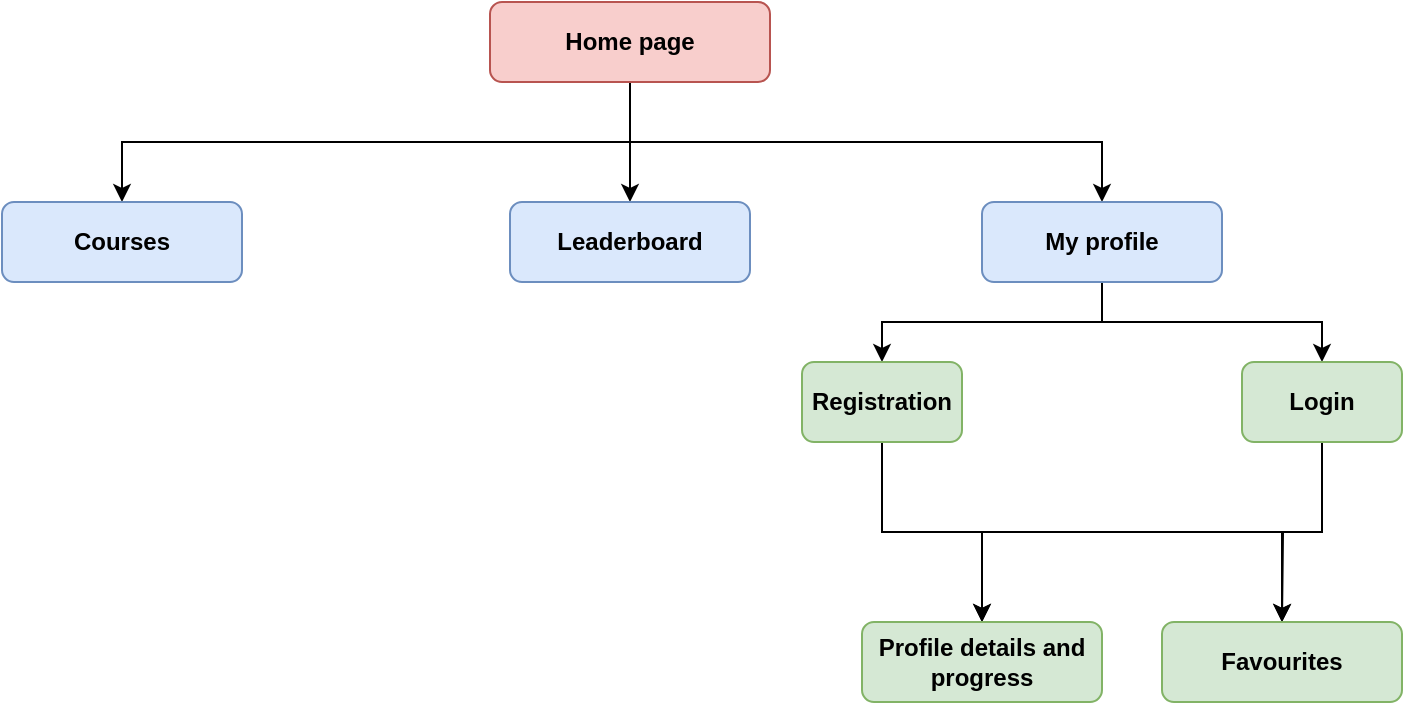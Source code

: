 <mxfile version="17.2.4" type="device"><diagram id="xYwYjIrRmpuxr4iSwX_h" name="Page-1"><mxGraphModel dx="782" dy="436" grid="1" gridSize="10" guides="1" tooltips="1" connect="1" arrows="1" fold="1" page="1" pageScale="1" pageWidth="827" pageHeight="1169" math="0" shadow="0"><root><mxCell id="0"/><mxCell id="1" parent="0"/><mxCell id="n0B6QxXVeRTK24-IEqkV-11" style="edgeStyle=orthogonalEdgeStyle;rounded=0;orthogonalLoop=1;jettySize=auto;html=1;exitX=0.5;exitY=1;exitDx=0;exitDy=0;entryX=0.5;entryY=0;entryDx=0;entryDy=0;" parent="1" source="n0B6QxXVeRTK24-IEqkV-1" target="n0B6QxXVeRTK24-IEqkV-3" edge="1"><mxGeometry relative="1" as="geometry"/></mxCell><mxCell id="n0B6QxXVeRTK24-IEqkV-12" style="edgeStyle=orthogonalEdgeStyle;rounded=0;orthogonalLoop=1;jettySize=auto;html=1;exitX=0.5;exitY=1;exitDx=0;exitDy=0;" parent="1" source="n0B6QxXVeRTK24-IEqkV-1" target="n0B6QxXVeRTK24-IEqkV-5" edge="1"><mxGeometry relative="1" as="geometry"/></mxCell><mxCell id="n0B6QxXVeRTK24-IEqkV-13" style="edgeStyle=orthogonalEdgeStyle;rounded=0;orthogonalLoop=1;jettySize=auto;html=1;exitX=0.5;exitY=1;exitDx=0;exitDy=0;" parent="1" source="n0B6QxXVeRTK24-IEqkV-1" target="n0B6QxXVeRTK24-IEqkV-10" edge="1"><mxGeometry relative="1" as="geometry"/></mxCell><mxCell id="n0B6QxXVeRTK24-IEqkV-1" value="Home page" style="rounded=1;whiteSpace=wrap;html=1;fillColor=#f8cecc;strokeColor=#b85450;fontStyle=1" parent="1" vertex="1"><mxGeometry x="344" width="140" height="40" as="geometry"/></mxCell><mxCell id="n0B6QxXVeRTK24-IEqkV-17" style="edgeStyle=orthogonalEdgeStyle;rounded=0;orthogonalLoop=1;jettySize=auto;html=1;exitX=0.5;exitY=1;exitDx=0;exitDy=0;" parent="1" source="n0B6QxXVeRTK24-IEqkV-3" target="n0B6QxXVeRTK24-IEqkV-15" edge="1"><mxGeometry relative="1" as="geometry"/></mxCell><mxCell id="n0B6QxXVeRTK24-IEqkV-18" style="edgeStyle=orthogonalEdgeStyle;rounded=0;orthogonalLoop=1;jettySize=auto;html=1;exitX=0.5;exitY=1;exitDx=0;exitDy=0;entryX=0.5;entryY=0;entryDx=0;entryDy=0;" parent="1" source="n0B6QxXVeRTK24-IEqkV-3" target="n0B6QxXVeRTK24-IEqkV-16" edge="1"><mxGeometry relative="1" as="geometry"/></mxCell><mxCell id="n0B6QxXVeRTK24-IEqkV-3" value="My profile" style="rounded=1;whiteSpace=wrap;html=1;fillColor=#dae8fc;strokeColor=#6c8ebf;fontStyle=1" parent="1" vertex="1"><mxGeometry x="590" y="100" width="120" height="40" as="geometry"/></mxCell><mxCell id="n0B6QxXVeRTK24-IEqkV-5" value="Courses" style="rounded=1;whiteSpace=wrap;html=1;fillColor=#dae8fc;strokeColor=#6c8ebf;fontStyle=1" parent="1" vertex="1"><mxGeometry x="100" y="100" width="120" height="40" as="geometry"/></mxCell><mxCell id="n0B6QxXVeRTK24-IEqkV-10" value="Leaderboard" style="rounded=1;whiteSpace=wrap;html=1;fillColor=#dae8fc;strokeColor=#6c8ebf;fontStyle=1" parent="1" vertex="1"><mxGeometry x="354" y="100" width="120" height="40" as="geometry"/></mxCell><mxCell id="n0B6QxXVeRTK24-IEqkV-20" style="edgeStyle=orthogonalEdgeStyle;rounded=0;orthogonalLoop=1;jettySize=auto;html=1;exitX=0.5;exitY=1;exitDx=0;exitDy=0;" parent="1" source="n0B6QxXVeRTK24-IEqkV-15" target="n0B6QxXVeRTK24-IEqkV-19" edge="1"><mxGeometry relative="1" as="geometry"/></mxCell><mxCell id="n0B6QxXVeRTK24-IEqkV-24" style="edgeStyle=orthogonalEdgeStyle;rounded=0;orthogonalLoop=1;jettySize=auto;html=1;exitX=0.5;exitY=1;exitDx=0;exitDy=0;" parent="1" source="n0B6QxXVeRTK24-IEqkV-15" target="n0B6QxXVeRTK24-IEqkV-23" edge="1"><mxGeometry relative="1" as="geometry"/></mxCell><mxCell id="n0B6QxXVeRTK24-IEqkV-15" value="Registration" style="rounded=1;whiteSpace=wrap;html=1;fillColor=#d5e8d4;strokeColor=#82b366;fontStyle=1" parent="1" vertex="1"><mxGeometry x="500" y="180" width="80" height="40" as="geometry"/></mxCell><mxCell id="n0B6QxXVeRTK24-IEqkV-21" style="edgeStyle=orthogonalEdgeStyle;rounded=0;orthogonalLoop=1;jettySize=auto;html=1;exitX=0.5;exitY=1;exitDx=0;exitDy=0;" parent="1" source="n0B6QxXVeRTK24-IEqkV-16" target="n0B6QxXVeRTK24-IEqkV-19" edge="1"><mxGeometry relative="1" as="geometry"/></mxCell><mxCell id="n0B6QxXVeRTK24-IEqkV-25" style="edgeStyle=orthogonalEdgeStyle;rounded=0;orthogonalLoop=1;jettySize=auto;html=1;exitX=0.5;exitY=1;exitDx=0;exitDy=0;" parent="1" source="n0B6QxXVeRTK24-IEqkV-16" edge="1"><mxGeometry relative="1" as="geometry"><mxPoint x="740" y="310" as="targetPoint"/></mxGeometry></mxCell><mxCell id="n0B6QxXVeRTK24-IEqkV-16" value="Login" style="rounded=1;whiteSpace=wrap;html=1;fillColor=#d5e8d4;strokeColor=#82b366;fontStyle=1" parent="1" vertex="1"><mxGeometry x="720" y="180" width="80" height="40" as="geometry"/></mxCell><mxCell id="n0B6QxXVeRTK24-IEqkV-19" value="Profile details and progress" style="rounded=1;whiteSpace=wrap;html=1;fillColor=#d5e8d4;strokeColor=#82b366;fontStyle=1" parent="1" vertex="1"><mxGeometry x="530" y="310" width="120" height="40" as="geometry"/></mxCell><mxCell id="n0B6QxXVeRTK24-IEqkV-23" value="Favourites" style="rounded=1;whiteSpace=wrap;html=1;fillColor=#d5e8d4;strokeColor=#82b366;fontStyle=1" parent="1" vertex="1"><mxGeometry x="680" y="310" width="120" height="40" as="geometry"/></mxCell></root></mxGraphModel></diagram></mxfile>